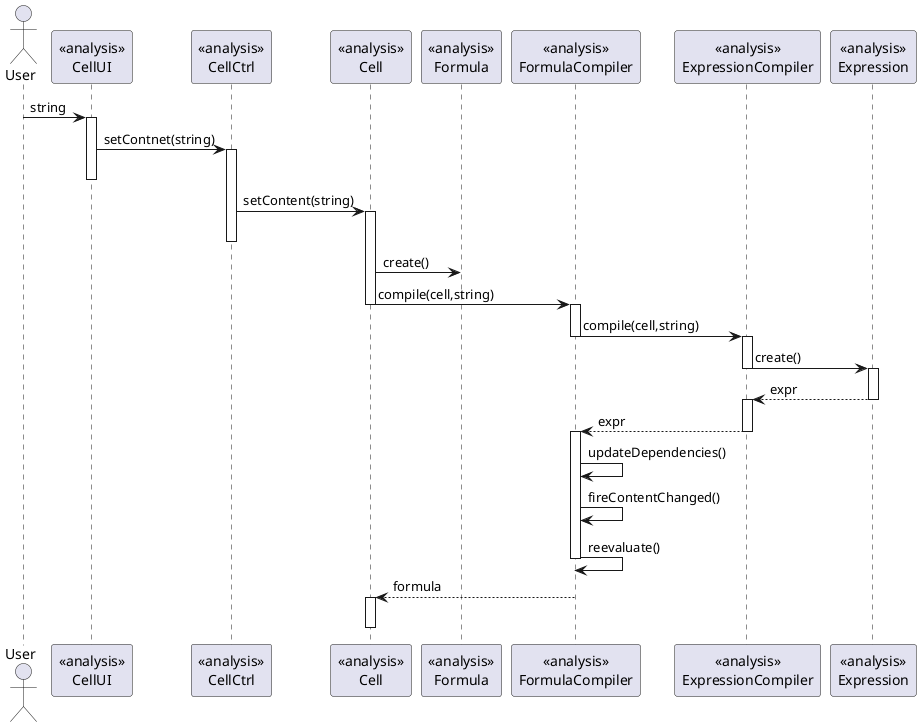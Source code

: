 @startuml doc-files/draft_macros_01_01.png
 actor User
 participant "<<analysis>>\nCellUI" as UI
 participant "<<analysis>>\nCellCtrl" as ctrl
 participant "<<analysis>>\nCell" as cell
 participant "<<analysis>>\nFormula" as formula
 participant "<<analysis>>\nFormulaCompiler" as formulaCompiler
 participant "<<analysis>>\nExpressionCompiler" as expressionCompiler
 participant "<<analysis>>\nExpression" as expression
User -> UI : string
activate UI
UI -> ctrl : setContnet(string)
activate ctrl
deactivate UI
ctrl -> cell : setContent(string)
activate cell
deactivate ctrl
cell -> formula : create()
cell -> formulaCompiler : compile(cell,string)
deactivate cell
activate formulaCompiler
deactivate formulaCompiler
formulaCompiler -> expressionCompiler : compile(cell,string)
deactivate formulaCompiler
activate expressionCompiler
expressionCompiler -> expression : create()
deactivate expressionCompiler
activate expression
expressionCompiler <-- expression : expr
deactivate expression
activate expressionCompiler
formulaCompiler <-- expressionCompiler : expr
deactivate expressionCompiler
activate formulaCompiler
formulaCompiler -> formulaCompiler : updateDependencies()
formulaCompiler -> formulaCompiler : fireContentChanged()
formulaCompiler -> formulaCompiler : reevaluate()
deactivate formulaCompiler
cell <-- formulaCompiler : formula
activate cell
deactivate cell



@enduml